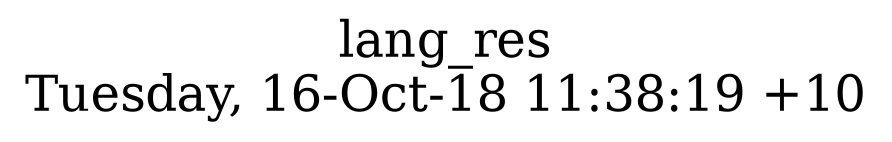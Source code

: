 digraph G {
fontsize="24";
label="lang_res\nTuesday, 16-Oct-18 11:38:19 +10";
nojustify=true;
ordering=out;
rankdir=LR;
size="30";
}
